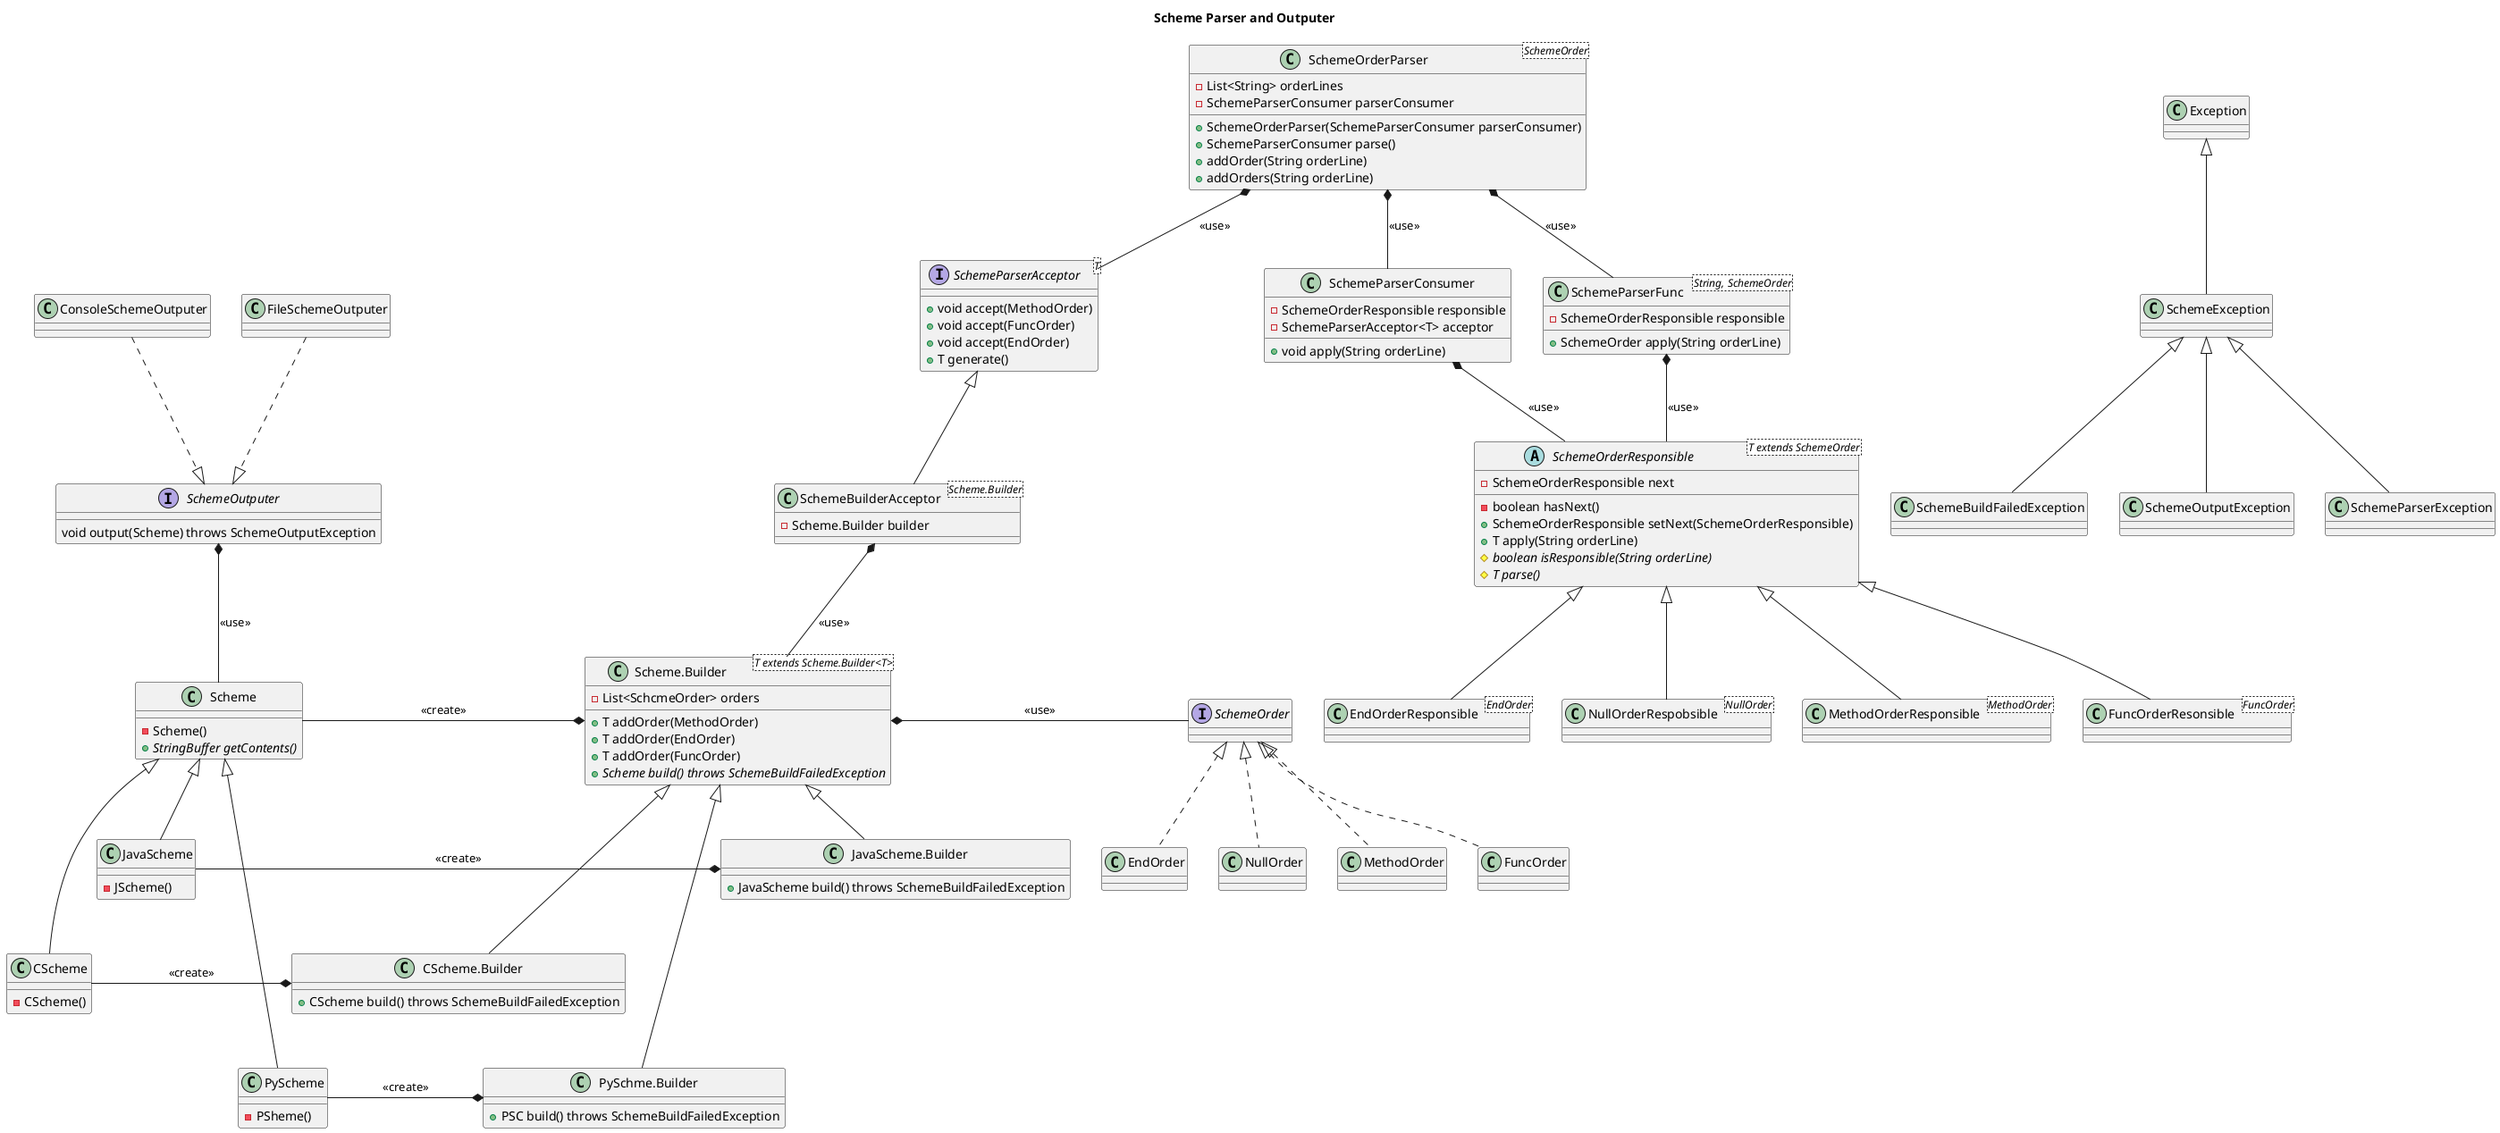 @startuml
title Scheme Parser and Outputer

'Order Implement classes'
interface "SchemeOrder" as SOR
class "MethodOrder" as MOR
class "FuncOrder" as FOR
class "EndOrder" as EOR
class "NullOrder" as NOR

SOR <|.d. MOR
SOR <|.d. FOR
SOR <|.d. EOR
SOR <|.d. NOR

'Responsible for SchemeOrder
abstract class "SchemeOrderResponsible<T extends SchemeOrder>" as SCORES
SCORES : - SchemeOrderResponsible next
SCORES : - boolean hasNext()
SCORES : + SchemeOrderResponsible setNext(SchemeOrderResponsible)
SCORES : + T apply(String orderLine)
SCORES : # {abstract} boolean isResponsible(String orderLine)
SCORES : # {abstract} T parse()
class "MethodOrderResponsible<MethodOrder>" as MORES
class "FuncOrderResonsible<FuncOrder>" as FORES
class "EndOrderResponsible<EndOrder>" as EORES
class "NullOrderRespobsible<NullOrder>" as NORES

SCORES <|-d- MORES
SCORES <|-d- FORES
SCORES <|-d- EORES
SCORES <|-d- NORES

'Parser Implement classes
interface "SchemeParserAcceptor<T>" as SCPA
SCPA : + void accept(MethodOrder)
SCPA : + void accept(FuncOrder)
SCPA : + void accept(EndOrder)
SCPA : + T generate()
class "SchemeOrderParser<SchemeOrder>" as SORP
SORP : - List<String> orderLines
SORP : - SchemeParserConsumer parserConsumer
SORP : + SchemeOrderParser(SchemeParserConsumer parserConsumer)
SORP : + SchemeParserConsumer parse()
SORP : + addOrder(String orderLine)
SORP : + addOrders(String orderLine)
class "SchemeParserFunc<String, SchemeOrder>" as SCPF
SCPF : - SchemeOrderResponsible responsible
SCPF : + SchemeOrder apply(String orderLine)
class "SchemeParserConsumer" as SCPC
SCPC : - SchemeOrderResponsible responsible
SCPC : - SchemeParserAcceptor<T> acceptor
SCPC : + void apply(String orderLine) 
class "SchemeBuilderAcceptor<Scheme.Builder>" as SCBA
SCBA : - Scheme.Builder builder

SORP *-- SCPA : <<use>>
SORP *-d- SCPF : <<use>>
SCPF *-- SCORES : <<use>>
SORP *-d- SCPC : <<use>>
SCPC *-- SCORES : <<use>>
SCPA <|-- SCBA

'SchemeBuilder Implement classes
class "Scheme" as SC
SC : - Scheme()
SC : + {abstract} StringBuffer getContents()
class "Scheme.Builder<T extends Scheme.Builder<T>>" as SCB
SCB : - List<SchcmeOrder> orders
SCB : + T addOrder(MethodOrder)
SCB : + T addOrder(EndOrder)
SCB : + T addOrder(FuncOrder)
SCB : + {abstract} Scheme build() throws SchemeBuildFailedException

SCB *-l- SC : <<create>>
SCB *-r- SOR : <<use>>
SCBA *-d- SCB : <<use>>

'Builder for languages
class "JavaScheme" as JSC
JSC : - JScheme()
class "JavaScheme.Builder" as JSCB
JSCB : + JavaScheme build() throws SchemeBuildFailedException

class "CScheme" as CSC
CSC : - CScheme()
class "CScheme.Builder" as CSCB
CSCB : + CScheme build() throws SchemeBuildFailedException

class "PyScheme" as PSC
PSC : - PSheme()
class "PySchme.Builder" as PSCB
PSCB : + PSC build() throws SchemeBuildFailedException

SC <|-d- JSC
JSCB *-l- JSC : <<create>>
SCB <|-d- JSCB
SC <|-d-- CSC
CSCB *-l- CSC : <<create>>
SCB <|-d-- CSCB
SC <|-d--- PSC
PSCB *-l- PSC : <<create>>
SCB <|-d--- PSCB

'Output
interface "SchemeOutputer" as SCO
SCO : void output(Scheme) throws SchemeOutputException
class "FileSchemeOutputer" as FSCO
class "ConsoleSchemeOutputer" as CSCO

SCO *-d- SC : <<use>>
SCO <|.u. FSCO
SCO <|.u. CSCO

'Exceptions
class "SchemeException" as SCE
class "SchemeBuildFailedException" as SCBFE
class "SchemeOutputException" as SCOE
class "SchemeParserException" as SCPE

Exception <|-- SCE
SCE <|-- SCBFE
SCE <|--SCOE
SCE <|--SCPE
@enduml
